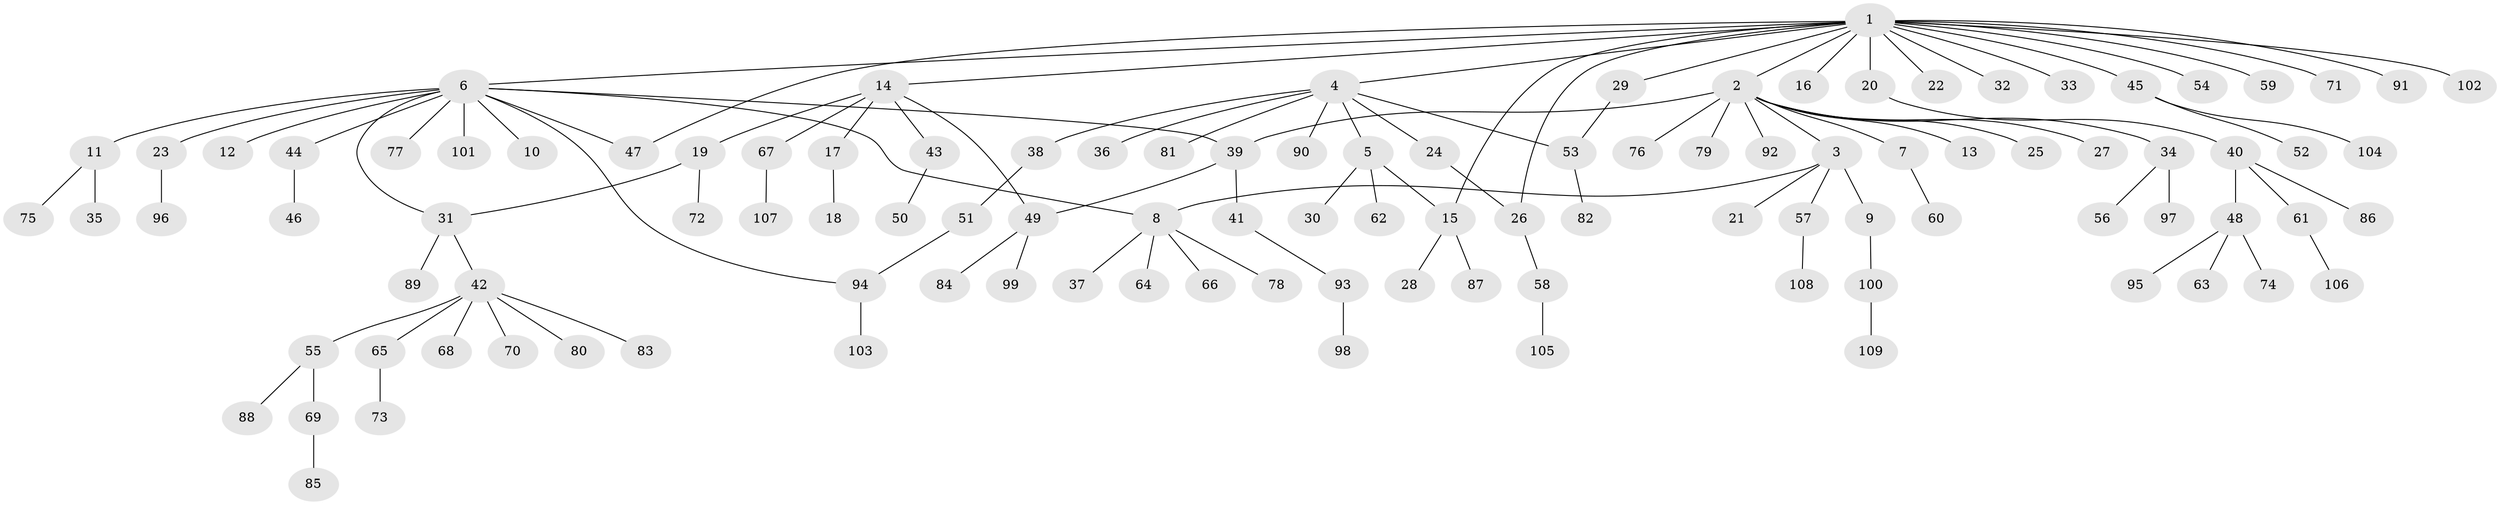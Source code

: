 // coarse degree distribution, {18: 0.014705882352941176, 10: 0.014705882352941176, 4: 0.029411764705882353, 5: 0.029411764705882353, 3: 0.07352941176470588, 12: 0.014705882352941176, 1: 0.5882352941176471, 2: 0.22058823529411764, 9: 0.014705882352941176}
// Generated by graph-tools (version 1.1) at 2025/50/03/04/25 22:50:41]
// undirected, 109 vertices, 117 edges
graph export_dot {
  node [color=gray90,style=filled];
  1;
  2;
  3;
  4;
  5;
  6;
  7;
  8;
  9;
  10;
  11;
  12;
  13;
  14;
  15;
  16;
  17;
  18;
  19;
  20;
  21;
  22;
  23;
  24;
  25;
  26;
  27;
  28;
  29;
  30;
  31;
  32;
  33;
  34;
  35;
  36;
  37;
  38;
  39;
  40;
  41;
  42;
  43;
  44;
  45;
  46;
  47;
  48;
  49;
  50;
  51;
  52;
  53;
  54;
  55;
  56;
  57;
  58;
  59;
  60;
  61;
  62;
  63;
  64;
  65;
  66;
  67;
  68;
  69;
  70;
  71;
  72;
  73;
  74;
  75;
  76;
  77;
  78;
  79;
  80;
  81;
  82;
  83;
  84;
  85;
  86;
  87;
  88;
  89;
  90;
  91;
  92;
  93;
  94;
  95;
  96;
  97;
  98;
  99;
  100;
  101;
  102;
  103;
  104;
  105;
  106;
  107;
  108;
  109;
  1 -- 2;
  1 -- 4;
  1 -- 6;
  1 -- 14;
  1 -- 15;
  1 -- 16;
  1 -- 20;
  1 -- 22;
  1 -- 26;
  1 -- 29;
  1 -- 32;
  1 -- 33;
  1 -- 45;
  1 -- 47;
  1 -- 54;
  1 -- 59;
  1 -- 71;
  1 -- 91;
  1 -- 102;
  2 -- 3;
  2 -- 7;
  2 -- 13;
  2 -- 25;
  2 -- 27;
  2 -- 34;
  2 -- 39;
  2 -- 76;
  2 -- 79;
  2 -- 92;
  3 -- 8;
  3 -- 9;
  3 -- 21;
  3 -- 57;
  4 -- 5;
  4 -- 24;
  4 -- 36;
  4 -- 38;
  4 -- 53;
  4 -- 81;
  4 -- 90;
  5 -- 15;
  5 -- 30;
  5 -- 62;
  6 -- 8;
  6 -- 10;
  6 -- 11;
  6 -- 12;
  6 -- 23;
  6 -- 31;
  6 -- 39;
  6 -- 44;
  6 -- 47;
  6 -- 77;
  6 -- 94;
  6 -- 101;
  7 -- 60;
  8 -- 37;
  8 -- 64;
  8 -- 66;
  8 -- 78;
  9 -- 100;
  11 -- 35;
  11 -- 75;
  14 -- 17;
  14 -- 19;
  14 -- 43;
  14 -- 49;
  14 -- 67;
  15 -- 28;
  15 -- 87;
  17 -- 18;
  19 -- 31;
  19 -- 72;
  20 -- 40;
  23 -- 96;
  24 -- 26;
  26 -- 58;
  29 -- 53;
  31 -- 42;
  31 -- 89;
  34 -- 56;
  34 -- 97;
  38 -- 51;
  39 -- 41;
  39 -- 49;
  40 -- 48;
  40 -- 61;
  40 -- 86;
  41 -- 93;
  42 -- 55;
  42 -- 65;
  42 -- 68;
  42 -- 70;
  42 -- 80;
  42 -- 83;
  43 -- 50;
  44 -- 46;
  45 -- 52;
  45 -- 104;
  48 -- 63;
  48 -- 74;
  48 -- 95;
  49 -- 84;
  49 -- 99;
  51 -- 94;
  53 -- 82;
  55 -- 69;
  55 -- 88;
  57 -- 108;
  58 -- 105;
  61 -- 106;
  65 -- 73;
  67 -- 107;
  69 -- 85;
  93 -- 98;
  94 -- 103;
  100 -- 109;
}
